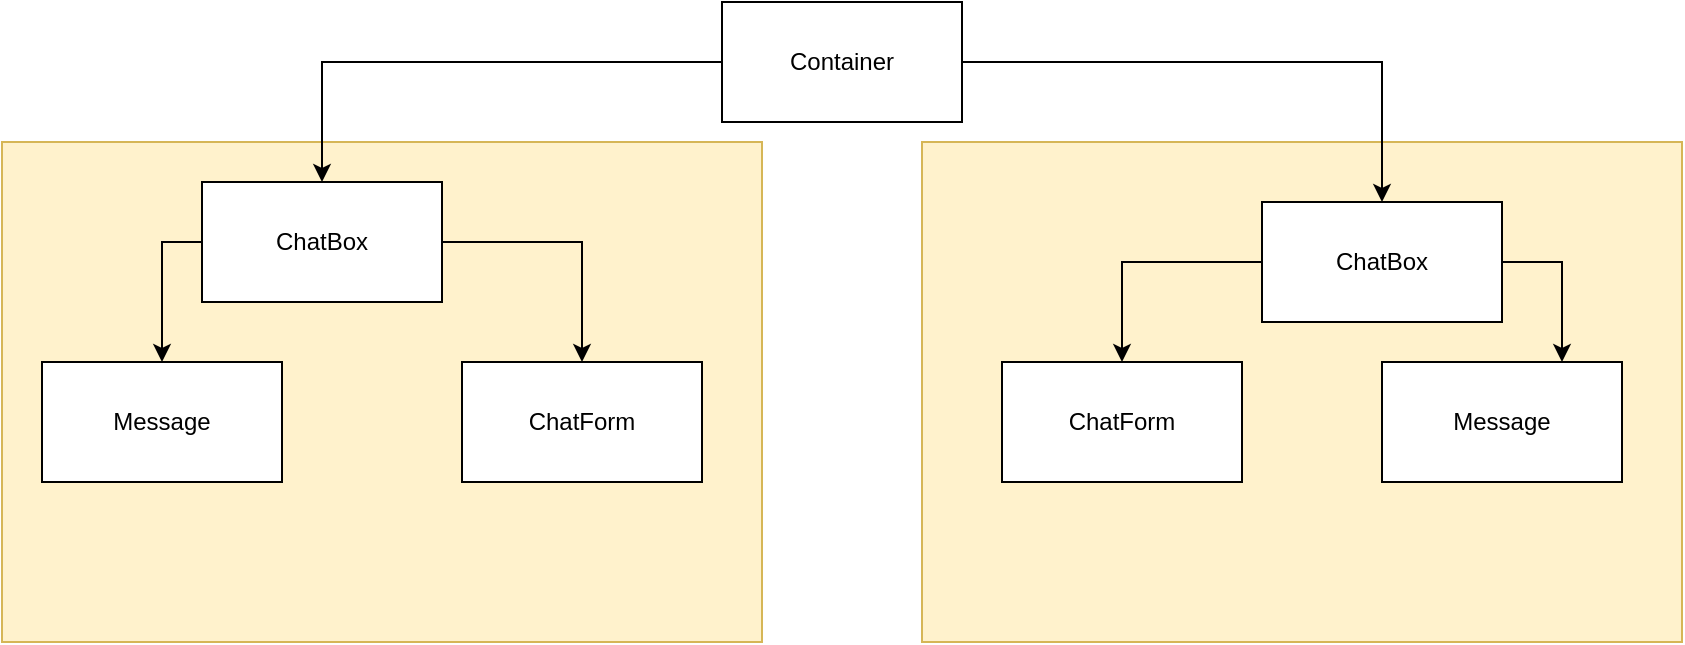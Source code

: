 <mxfile version="20.0.4" type="device"><diagram id="AGiLF8CTOKwcNi73Cc8x" name="Page-1"><mxGraphModel dx="1888" dy="521" grid="1" gridSize="10" guides="1" tooltips="1" connect="1" arrows="1" fold="1" page="1" pageScale="1" pageWidth="850" pageHeight="1100" math="0" shadow="0"><root><mxCell id="0"/><mxCell id="1" parent="0"/><mxCell id="I6QTTRe3M-OK4wya8Wjh-18" value="" style="rounded=0;whiteSpace=wrap;html=1;fillColor=#fff2cc;strokeColor=#d6b656;" vertex="1" parent="1"><mxGeometry x="340" y="280" width="380" height="250" as="geometry"/></mxCell><mxCell id="I6QTTRe3M-OK4wya8Wjh-17" value="" style="rounded=0;whiteSpace=wrap;html=1;fillColor=#fff2cc;strokeColor=#d6b656;" vertex="1" parent="1"><mxGeometry x="-120" y="280" width="380" height="250" as="geometry"/></mxCell><mxCell id="I6QTTRe3M-OK4wya8Wjh-7" style="edgeStyle=orthogonalEdgeStyle;rounded=0;orthogonalLoop=1;jettySize=auto;html=1;exitX=1;exitY=0.5;exitDx=0;exitDy=0;entryX=0.5;entryY=0;entryDx=0;entryDy=0;" edge="1" parent="1" source="I6QTTRe3M-OK4wya8Wjh-1" target="I6QTTRe3M-OK4wya8Wjh-4"><mxGeometry relative="1" as="geometry"><mxPoint x="340" y="250" as="sourcePoint"/></mxGeometry></mxCell><mxCell id="I6QTTRe3M-OK4wya8Wjh-8" style="edgeStyle=orthogonalEdgeStyle;rounded=0;orthogonalLoop=1;jettySize=auto;html=1;exitX=0;exitY=0.5;exitDx=0;exitDy=0;" edge="1" parent="1" source="I6QTTRe3M-OK4wya8Wjh-4" target="I6QTTRe3M-OK4wya8Wjh-3"><mxGeometry relative="1" as="geometry"><mxPoint x="340" y="265" as="sourcePoint"/></mxGeometry></mxCell><mxCell id="I6QTTRe3M-OK4wya8Wjh-14" style="edgeStyle=orthogonalEdgeStyle;rounded=0;orthogonalLoop=1;jettySize=auto;html=1;exitX=1;exitY=0.5;exitDx=0;exitDy=0;entryX=0.5;entryY=0;entryDx=0;entryDy=0;" edge="1" parent="1" source="I6QTTRe3M-OK4wya8Wjh-12" target="I6QTTRe3M-OK4wya8Wjh-10"><mxGeometry relative="1" as="geometry"><mxPoint x="280" y="255" as="sourcePoint"/></mxGeometry></mxCell><mxCell id="I6QTTRe3M-OK4wya8Wjh-15" style="edgeStyle=orthogonalEdgeStyle;rounded=0;orthogonalLoop=1;jettySize=auto;html=1;exitX=0;exitY=0.5;exitDx=0;exitDy=0;entryX=0.5;entryY=0;entryDx=0;entryDy=0;" edge="1" parent="1" source="I6QTTRe3M-OK4wya8Wjh-1" target="I6QTTRe3M-OK4wya8Wjh-12"><mxGeometry relative="1" as="geometry"><mxPoint x="280" y="240" as="sourcePoint"/></mxGeometry></mxCell><mxCell id="I6QTTRe3M-OK4wya8Wjh-1" value="Container" style="rounded=0;whiteSpace=wrap;html=1;" vertex="1" parent="1"><mxGeometry x="240" y="210" width="120" height="60" as="geometry"/></mxCell><mxCell id="I6QTTRe3M-OK4wya8Wjh-2" value="Message" style="rounded=0;whiteSpace=wrap;html=1;" vertex="1" parent="1"><mxGeometry x="570" y="390" width="120" height="60" as="geometry"/></mxCell><mxCell id="I6QTTRe3M-OK4wya8Wjh-3" value="ChatForm" style="rounded=0;whiteSpace=wrap;html=1;" vertex="1" parent="1"><mxGeometry x="380" y="390" width="120" height="60" as="geometry"/></mxCell><mxCell id="I6QTTRe3M-OK4wya8Wjh-5" style="edgeStyle=orthogonalEdgeStyle;rounded=0;orthogonalLoop=1;jettySize=auto;html=1;exitX=1;exitY=0.5;exitDx=0;exitDy=0;entryX=0.75;entryY=0;entryDx=0;entryDy=0;" edge="1" parent="1" source="I6QTTRe3M-OK4wya8Wjh-4" target="I6QTTRe3M-OK4wya8Wjh-2"><mxGeometry relative="1" as="geometry"/></mxCell><mxCell id="I6QTTRe3M-OK4wya8Wjh-4" value="ChatBox" style="rounded=0;whiteSpace=wrap;html=1;" vertex="1" parent="1"><mxGeometry x="510" y="310" width="120" height="60" as="geometry"/></mxCell><mxCell id="I6QTTRe3M-OK4wya8Wjh-9" value="Message" style="rounded=0;whiteSpace=wrap;html=1;" vertex="1" parent="1"><mxGeometry x="-100" y="390" width="120" height="60" as="geometry"/></mxCell><mxCell id="I6QTTRe3M-OK4wya8Wjh-10" value="ChatForm" style="rounded=0;whiteSpace=wrap;html=1;" vertex="1" parent="1"><mxGeometry x="110" y="390" width="120" height="60" as="geometry"/></mxCell><mxCell id="I6QTTRe3M-OK4wya8Wjh-16" style="edgeStyle=orthogonalEdgeStyle;rounded=0;orthogonalLoop=1;jettySize=auto;html=1;exitX=0;exitY=0.5;exitDx=0;exitDy=0;entryX=0.5;entryY=0;entryDx=0;entryDy=0;" edge="1" parent="1" source="I6QTTRe3M-OK4wya8Wjh-12" target="I6QTTRe3M-OK4wya8Wjh-9"><mxGeometry relative="1" as="geometry"/></mxCell><mxCell id="I6QTTRe3M-OK4wya8Wjh-12" value="ChatBox" style="rounded=0;whiteSpace=wrap;html=1;" vertex="1" parent="1"><mxGeometry x="-20" y="300" width="120" height="60" as="geometry"/></mxCell></root></mxGraphModel></diagram></mxfile>